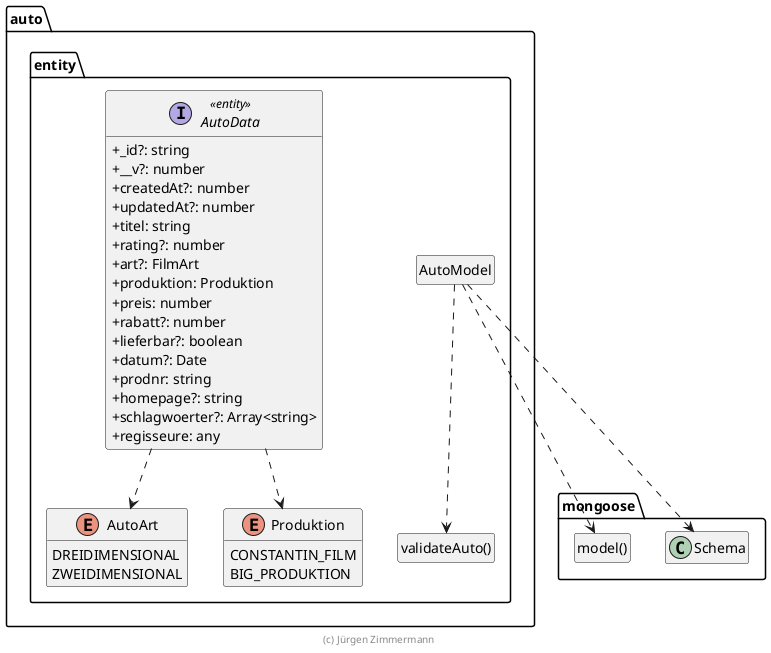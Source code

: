 ' Copyright (C) 2019 - present Juergen Zimmermann, Hochschule Karlsruhe
'
' This program is free software: you can redistribute it and/or modify
' it under the terms of the GNU General Public License as published by
' the Free Software Foundation, either version 3 of the License, or
' (at your option) any later version.
'
' This program is distributed in the hope that it will be useful,
' but WITHOUT ANY WARRANTY; without even the implied warranty of
' MERCHANTABILITY or FITNESS FOR A PARTICULAR PURPOSE.  See the
' GNU General Public License for more details.
'
' You should have received a copy of the GNU General Public License
' along with this program.  If not, see <http://www.gnu.org/licenses/>.
@startuml Anwendungskern

!pragma useNewPackage
skinparam classAttributeIconSize 0
skinparam componentStyle uml2

package mongoose {
  class Schema

  class "model()" as model
  hide model circle
}

package auto.entity {
  class "validateAuto()" as validateAuto
  hide validateAuto circle

  class AutoModel
  hide AutoModel circle

  AutoModel ..> Schema
  AutoModel ..> model
  AutoModel ..> validateAuto

  AutoData ..> AutoArt
  AutoData ..> Produktion

  enum AutoArt {
    DREIDIMENSIONAL
    ZWEIDIMENSIONAL
  }

  enum Produktion {
    CONSTANTIN_FILM
    BIG_PRODUKTION
  }

  interface AutoData <<entity>> {
    + _id?: string
    + __v?: number
    + createdAt?: number
    + updatedAt?: number
    + titel: string
    + rating?: number
    + art?: FilmArt
    + produktion: Produktion
    + preis: number
    + rabatt?: number
    + lieferbar?: boolean
    + datum?: Date
    + prodnr: string
    + homepage?: string
    + schlagwoerter?: Array<string>
    + regisseure: any
  }
}

hide empty members

footer (c) Jürgen Zimmermann

@enduml
